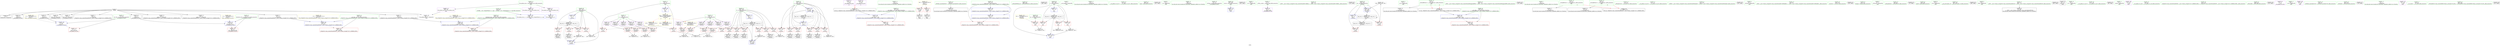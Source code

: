 digraph "SVFG" {
	label="SVFG";

	Node0x55e6a14220f0 [shape=record,color=grey,label="{NodeID: 0\nNullPtr}"];
	Node0x55e6a14220f0 -> Node0x55e6a143b3e0[style=solid];
	Node0x55e6a14220f0 -> Node0x55e6a143b4e0[style=solid];
	Node0x55e6a14220f0 -> Node0x55e6a143b5b0[style=solid];
	Node0x55e6a14220f0 -> Node0x55e6a143b680[style=solid];
	Node0x55e6a14220f0 -> Node0x55e6a143b750[style=solid];
	Node0x55e6a14220f0 -> Node0x55e6a143b820[style=solid];
	Node0x55e6a14220f0 -> Node0x55e6a143b8f0[style=solid];
	Node0x55e6a14220f0 -> Node0x55e6a143b9c0[style=solid];
	Node0x55e6a14220f0 -> Node0x55e6a143ba90[style=solid];
	Node0x55e6a14220f0 -> Node0x55e6a143bb60[style=solid];
	Node0x55e6a14220f0 -> Node0x55e6a143bc30[style=solid];
	Node0x55e6a14220f0 -> Node0x55e6a14412a0[style=solid];
	Node0x55e6a1448230 [shape=record,color=grey,label="{NodeID: 263\n223 = cmp(221, 222, )\n}"];
	Node0x55e6a1439cf0 [shape=record,color=purple,label="{NodeID: 97\n174\<--21\n\<--.str.5\n__cxx_global_var_init.4\n|{<s0>14}}"];
	Node0x55e6a1439cf0:s0 -> Node0x55e6a1460410[style=solid,color=red];
	Node0x55e6a1437390 [shape=record,color=green,label="{NodeID: 14\n143\<--1\n\<--dummyObj\nCan only get source location for instruction, argument, global var or function.}"];
	Node0x55e6a1452cf0 [shape=record,color=yellow,style=double,label="{NodeID: 277\n30V_1 = ENCHI(MR_30V_0)\npts\{1 \}\nFun[main]}"];
	Node0x55e6a1452cf0 -> Node0x55e6a143ef20[style=dashed];
	Node0x55e6a1452cf0 -> Node0x55e6a143eff0[style=dashed];
	Node0x55e6a1439830 [shape=record,color=purple,label="{NodeID: 111\n364\<--40\nllvm.global_ctors_0\<--llvm.global_ctors\nGlob }"];
	Node0x55e6a1439830 -> Node0x55e6a14410a0[style=solid];
	Node0x55e6a1438190 [shape=record,color=green,label="{NodeID: 28\n54\<--60\n_ZNSt8ios_base4InitD1Ev\<--_ZNSt8ios_base4InitD1Ev_field_insensitive\n}"];
	Node0x55e6a1438190 -> Node0x55e6a143c0d0[style=solid];
	Node0x55e6a143f670 [shape=record,color=red,label="{NodeID: 125\n194\<--181\n\<--i\n_Z5solvev\n}"];
	Node0x55e6a143f670 -> Node0x55e6a1447f30[style=solid];
	Node0x55e6a1438ea0 [shape=record,color=green,label="{NodeID: 42\n134\<--135\nnrvo\<--nrvo_field_insensitive\n_ZStplIcSt11char_traitsIcESaIcEENSt7__cxx1112basic_stringIT_T0_T1_EERKS8_PKS5_\n}"];
	Node0x55e6a1438ea0 -> Node0x55e6a143f400[style=solid];
	Node0x55e6a1438ea0 -> Node0x55e6a14416e0[style=solid];
	Node0x55e6a1438ea0 -> Node0x55e6a14417b0[style=solid];
	Node0x55e6a14401d0 [shape=record,color=red,label="{NodeID: 139\n229\<--187\n\<--j\n_Z5solvev\n}"];
	Node0x55e6a14401d0 -> Node0x55e6a143c540[style=solid];
	Node0x55e6a143ab70 [shape=record,color=green,label="{NodeID: 56\n286\<--287\n_ZNSolsEPFRSoS_E\<--_ZNSolsEPFRSoS_E_field_insensitive\n}"];
	Node0x55e6a145f890 [shape=record,color=black,label="{NodeID: 319\n189 = PHI()\n}"];
	Node0x55e6a1440d30 [shape=record,color=red,label="{NodeID: 153\n325\<--307\n\<--i\nmain\n}"];
	Node0x55e6a1440d30 -> Node0x55e6a1447c30[style=solid];
	Node0x55e6a143b820 [shape=record,color=black,label="{NodeID: 70\n100\<--3\nlpad.val1\<--dummyVal\n__cxx_global_var_init.1\n}"];
	Node0x55e6a1446eb0 [shape=record,color=grey,label="{NodeID: 250\n208 = Binary(207, 209, )\n}"];
	Node0x55e6a1446eb0 -> Node0x55e6a1441af0[style=solid];
	Node0x55e6a1441950 [shape=record,color=blue,label="{NodeID: 167\n138\<--159\nehselector.slot\<--\n_ZStplIcSt11char_traitsIcESaIcEENSt7__cxx1112basic_stringIT_T0_T1_EERKS8_PKS5_\n}"];
	Node0x55e6a1441950 -> Node0x55e6a143f5a0[style=dashed];
	Node0x55e6a143c470 [shape=record,color=black,label="{NodeID: 84\n226\<--225\nidxprom12\<--\n_Z5solvev\n}"];
	Node0x55e6a1430e10 [shape=record,color=green,label="{NodeID: 1\n7\<--1\n__dso_handle\<--dummyObj\nGlob }"];
	Node0x55e6a144f650 [shape=record,color=black,label="{NodeID: 264\nMR_18V_3 = PHI(MR_18V_4, MR_18V_2, )\npts\{182 \}\n}"];
	Node0x55e6a144f650 -> Node0x55e6a143f670[style=dashed];
	Node0x55e6a144f650 -> Node0x55e6a143f740[style=dashed];
	Node0x55e6a144f650 -> Node0x55e6a143f810[style=dashed];
	Node0x55e6a144f650 -> Node0x55e6a143f8e0[style=dashed];
	Node0x55e6a144f650 -> Node0x55e6a1441af0[style=dashed];
	Node0x55e6a1439dc0 [shape=record,color=purple,label="{NodeID: 98\n200\<--26\narrayidx\<--a\n_Z5solvev\n}"];
	Node0x55e6a1437490 [shape=record,color=green,label="{NodeID: 15\n153\<--1\n\<--dummyObj\nCan only get source location for instruction, argument, global var or function.}"];
	Node0x55e6a1439900 [shape=record,color=purple,label="{NodeID: 112\n365\<--40\nllvm.global_ctors_1\<--llvm.global_ctors\nGlob }"];
	Node0x55e6a1439900 -> Node0x55e6a14411a0[style=solid];
	Node0x55e6a1438290 [shape=record,color=green,label="{NodeID: 29\n67\<--68\n__cxx_global_var_init.1\<--__cxx_global_var_init.1_field_insensitive\n}"];
	Node0x55e6a143f740 [shape=record,color=red,label="{NodeID: 126\n198\<--181\n\<--i\n_Z5solvev\n}"];
	Node0x55e6a143f740 -> Node0x55e6a143c2d0[style=solid];
	Node0x55e6a1438f70 [shape=record,color=green,label="{NodeID: 43\n136\<--137\nexn.slot\<--exn.slot_field_insensitive\n_ZStplIcSt11char_traitsIcESaIcEENSt7__cxx1112basic_stringIT_T0_T1_EERKS8_PKS5_\n}"];
	Node0x55e6a1438f70 -> Node0x55e6a143f4d0[style=solid];
	Node0x55e6a1438f70 -> Node0x55e6a1441880[style=solid];
	Node0x55e6a14402a0 [shape=record,color=red,label="{NodeID: 140\n239\<--187\n\<--j\n_Z5solvev\n}"];
	Node0x55e6a14402a0 -> Node0x55e6a143c6e0[style=solid];
	Node0x55e6a143ac70 [shape=record,color=green,label="{NodeID: 57\n300\<--301\nmain\<--main_field_insensitive\n}"];
	Node0x55e6a145f990 [shape=record,color=black,label="{NodeID: 320\n201 = PHI()\n}"];
	Node0x55e6a1440e00 [shape=record,color=red,label="{NodeID: 154\n329\<--307\n\<--i\nmain\n}"];
	Node0x55e6a1440e00 -> Node0x55e6a1447030[style=solid];
	Node0x55e6a143b8f0 [shape=record,color=black,label="{NodeID: 71\n156\<--3\n\<--dummyVal\n_ZStplIcSt11char_traitsIcESaIcEENSt7__cxx1112basic_stringIT_T0_T1_EERKS8_PKS5_\n}"];
	Node0x55e6a1447030 [shape=record,color=grey,label="{NodeID: 251\n330 = Binary(329, 209, )\n}"];
	Node0x55e6a1441a20 [shape=record,color=blue,label="{NodeID: 168\n181\<--24\ni\<--\n_Z5solvev\n}"];
	Node0x55e6a1441a20 -> Node0x55e6a144f650[style=dashed];
	Node0x55e6a143c540 [shape=record,color=black,label="{NodeID: 85\n230\<--229\nidxprom14\<--\n_Z5solvev\n}"];
	Node0x55e6a1422180 [shape=record,color=green,label="{NodeID: 2\n11\<--1\n.str\<--dummyObj\nGlob }"];
	Node0x55e6a1439e90 [shape=record,color=purple,label="{NodeID: 99\n227\<--26\narrayidx13\<--a\n_Z5solvev\n}"];
	Node0x55e6a1439e90 -> Node0x55e6a14405e0[style=solid];
	Node0x55e6a1437590 [shape=record,color=green,label="{NodeID: 16\n209\<--1\n\<--dummyObj\nCan only get source location for instruction, argument, global var or function.}"];
	Node0x55e6a1452ee0 [shape=record,color=yellow,style=double,label="{NodeID: 279\n34V_1 = ENCHI(MR_34V_0)\npts\{306 \}\nFun[main]}"];
	Node0x55e6a1452ee0 -> Node0x55e6a1440c60[style=dashed];
	Node0x55e6a1439a00 [shape=record,color=purple,label="{NodeID: 113\n366\<--40\nllvm.global_ctors_2\<--llvm.global_ctors\nGlob }"];
	Node0x55e6a1439a00 -> Node0x55e6a14412a0[style=solid];
	Node0x55e6a1438390 [shape=record,color=green,label="{NodeID: 30\n70\<--71\nref.tmp\<--ref.tmp_field_insensitive\n__cxx_global_var_init.1\n}"];
	Node0x55e6a143f810 [shape=record,color=red,label="{NodeID: 127\n202\<--181\n\<--i\n_Z5solvev\n}"];
	Node0x55e6a143f810 -> Node0x55e6a143c3a0[style=solid];
	Node0x55e6a1439040 [shape=record,color=green,label="{NodeID: 44\n138\<--139\nehselector.slot\<--ehselector.slot_field_insensitive\n_ZStplIcSt11char_traitsIcESaIcEENSt7__cxx1112basic_stringIT_T0_T1_EERKS8_PKS5_\n}"];
	Node0x55e6a1439040 -> Node0x55e6a143f5a0[style=solid];
	Node0x55e6a1439040 -> Node0x55e6a1441950[style=solid];
	Node0x55e6a1440370 [shape=record,color=red,label="{NodeID: 141\n249\<--187\n\<--j\n_Z5solvev\n}"];
	Node0x55e6a1440370 -> Node0x55e6a143c880[style=solid];
	Node0x55e6a143ad70 [shape=record,color=green,label="{NodeID: 58\n303\<--304\nretval\<--retval_field_insensitive\nmain\n}"];
	Node0x55e6a143ad70 -> Node0x55e6a14420a0[style=solid];
	Node0x55e6a145faf0 [shape=record,color=black,label="{NodeID: 321\n205 = PHI()\n}"];
	Node0x55e6a1440ed0 [shape=record,color=red,label="{NodeID: 155\n337\<--307\n\<--i\nmain\n}"];
	Node0x55e6a1440ed0 -> Node0x55e6a14471b0[style=solid];
	Node0x55e6a143b9c0 [shape=record,color=black,label="{NodeID: 72\n157\<--3\n\<--dummyVal\n_ZStplIcSt11char_traitsIcESaIcEENSt7__cxx1112basic_stringIT_T0_T1_EERKS8_PKS5_\n}"];
	Node0x55e6a143b9c0 -> Node0x55e6a1441880[style=solid];
	Node0x55e6a14471b0 [shape=record,color=grey,label="{NodeID: 252\n338 = Binary(337, 209, )\n}"];
	Node0x55e6a14471b0 -> Node0x55e6a1442240[style=solid];
	Node0x55e6a1441af0 [shape=record,color=blue,label="{NodeID: 169\n181\<--208\ni\<--inc\n_Z5solvev\n}"];
	Node0x55e6a1441af0 -> Node0x55e6a144f650[style=dashed];
	Node0x55e6a143c610 [shape=record,color=black,label="{NodeID: 86\n236\<--235\nidxprom17\<--\n_Z5solvev\n}"];
	Node0x55e6a1422210 [shape=record,color=green,label="{NodeID: 3\n16\<--1\n.str.3\<--dummyObj\nGlob }"];
	Node0x55e6a1450050 [shape=record,color=black,label="{NodeID: 266\nMR_36V_3 = PHI(MR_36V_4, MR_36V_2, )\npts\{308 \}\n}"];
	Node0x55e6a1450050 -> Node0x55e6a1440d30[style=dashed];
	Node0x55e6a1450050 -> Node0x55e6a1440e00[style=dashed];
	Node0x55e6a1450050 -> Node0x55e6a1440ed0[style=dashed];
	Node0x55e6a1450050 -> Node0x55e6a1442240[style=dashed];
	Node0x55e6a1439f60 [shape=record,color=purple,label="{NodeID: 100\n231\<--26\narrayidx15\<--a\n_Z5solvev\n}"];
	Node0x55e6a1439f60 -> Node0x55e6a14406b0[style=solid];
	Node0x55e6a1437690 [shape=record,color=green,label="{NodeID: 17\n4\<--6\n_ZStL8__ioinit\<--_ZStL8__ioinit_field_insensitive\nGlob }"];
	Node0x55e6a1437690 -> Node0x55e6a143cc90[style=solid];
	Node0x55e6a1439b00 [shape=record,color=red,label="{NodeID: 114\n195\<--23\n\<--n\n_Z5solvev\n}"];
	Node0x55e6a1439b00 -> Node0x55e6a1447f30[style=solid];
	Node0x55e6a1438460 [shape=record,color=green,label="{NodeID: 31\n72\<--73\nexn.slot\<--exn.slot_field_insensitive\n__cxx_global_var_init.1\n}"];
	Node0x55e6a1438460 -> Node0x55e6a143f0c0[style=solid];
	Node0x55e6a1438460 -> Node0x55e6a14413a0[style=solid];
	Node0x55e6a143f8e0 [shape=record,color=red,label="{NodeID: 128\n207\<--181\n\<--i\n_Z5solvev\n}"];
	Node0x55e6a143f8e0 -> Node0x55e6a1446eb0[style=solid];
	Node0x55e6a1439110 [shape=record,color=green,label="{NodeID: 45\n146\<--147\n_ZNSt7__cxx1112basic_stringIcSt11char_traitsIcESaIcEEC1ERKS4_\<--_ZNSt7__cxx1112basic_stringIcSt11char_traitsIcESaIcEEC1ERKS4__field_insensitive\n}"];
	Node0x55e6a1440440 [shape=record,color=red,label="{NodeID: 142\n259\<--187\n\<--j\n_Z5solvev\n}"];
	Node0x55e6a1440440 -> Node0x55e6a143ca20[style=solid];
	Node0x55e6a143ae40 [shape=record,color=green,label="{NodeID: 59\n305\<--306\ntst\<--tst_field_insensitive\nmain\n}"];
	Node0x55e6a143ae40 -> Node0x55e6a1440c60[style=solid];
	Node0x55e6a145fbc0 [shape=record,color=black,label="{NodeID: 322\n310 = PHI()\n}"];
	Node0x55e6a1440fa0 [shape=record,color=blue,label="{NodeID: 156\n23\<--24\nn\<--\nGlob }"];
	Node0x55e6a1440fa0 -> Node0x55e6a14530a0[style=dashed];
	Node0x55e6a143ba90 [shape=record,color=black,label="{NodeID: 73\n159\<--3\n\<--dummyVal\n_ZStplIcSt11char_traitsIcESaIcEENSt7__cxx1112basic_stringIT_T0_T1_EERKS8_PKS5_\n}"];
	Node0x55e6a143ba90 -> Node0x55e6a1441950[style=solid];
	Node0x55e6a1447330 [shape=record,color=grey,label="{NodeID: 253\n266 = Binary(265, 209, )\n}"];
	Node0x55e6a1447330 -> Node0x55e6a1441e30[style=solid];
	Node0x55e6a1441bc0 [shape=record,color=blue,label="{NodeID: 170\n183\<--24\nres\<--\n_Z5solvev\n}"];
	Node0x55e6a1441bc0 -> Node0x55e6a1450550[style=dashed];
	Node0x55e6a143c6e0 [shape=record,color=black,label="{NodeID: 87\n240\<--239\nidxprom19\<--\n_Z5solvev\n}"];
	Node0x55e6a14365f0 [shape=record,color=green,label="{NodeID: 4\n21\<--1\n.str.5\<--dummyObj\nGlob }"];
	Node0x55e6a1450550 [shape=record,color=black,label="{NodeID: 267\nMR_20V_3 = PHI(MR_20V_4, MR_20V_2, )\npts\{184 \}\n}"];
	Node0x55e6a1450550 -> Node0x55e6a143fa80[style=dashed];
	Node0x55e6a1450550 -> Node0x55e6a1451450[style=dashed];
	Node0x55e6a143a030 [shape=record,color=purple,label="{NodeID: 101\n247\<--26\narrayidx23\<--a\n_Z5solvev\n}"];
	Node0x55e6a143a030 -> Node0x55e6a1440920[style=solid];
	Node0x55e6a1437790 [shape=record,color=green,label="{NodeID: 18\n8\<--10\n_ZL4taskB5cxx11\<--_ZL4taskB5cxx11_field_insensitive\nGlob |{|<s1>8|<s2>14}}"];
	Node0x55e6a1437790 -> Node0x55e6a143bd00[style=solid];
	Node0x55e6a1437790:s1 -> Node0x55e6a14602c0[style=solid,color=red];
	Node0x55e6a1437790:s2 -> Node0x55e6a14602c0[style=solid,color=red];
	Node0x55e6a14530a0 [shape=record,color=yellow,style=double,label="{NodeID: 281\n38V_1 = ENCHI(MR_38V_0)\npts\{25 270000 290000 \}\nFun[main]|{<s0>27|<s1>27|<s2>27}}"];
	Node0x55e6a14530a0:s0 -> Node0x55e6a14533d0[style=dashed,color=red];
	Node0x55e6a14530a0:s1 -> Node0x55e6a1453860[style=dashed,color=red];
	Node0x55e6a14530a0:s2 -> Node0x55e6a1453940[style=dashed,color=red];
	Node0x55e6a143ee50 [shape=record,color=red,label="{NodeID: 115\n216\<--23\n\<--n\n_Z5solvev\n}"];
	Node0x55e6a143ee50 -> Node0x55e6a14480b0[style=solid];
	Node0x55e6a1438530 [shape=record,color=green,label="{NodeID: 32\n74\<--75\nehselector.slot\<--ehselector.slot_field_insensitive\n__cxx_global_var_init.1\n}"];
	Node0x55e6a1438530 -> Node0x55e6a143f190[style=solid];
	Node0x55e6a1438530 -> Node0x55e6a1441470[style=solid];
	Node0x55e6a143f9b0 [shape=record,color=red,label="{NodeID: 129\n265\<--183\n\<--res\n_Z5solvev\n}"];
	Node0x55e6a143f9b0 -> Node0x55e6a1447330[style=solid];
	Node0x55e6a1439210 [shape=record,color=green,label="{NodeID: 46\n150\<--151\n_ZNSt7__cxx1112basic_stringIcSt11char_traitsIcESaIcEE6appendEPKc\<--_ZNSt7__cxx1112basic_stringIcSt11char_traitsIcESaIcEE6appendEPKc_field_insensitive\n}"];
	Node0x55e6a1440510 [shape=record,color=red,label="{NodeID: 143\n270\<--187\n\<--j\n_Z5solvev\n}"];
	Node0x55e6a1440510 -> Node0x55e6a14474b0[style=solid];
	Node0x55e6a143af10 [shape=record,color=green,label="{NodeID: 60\n307\<--308\ni\<--i_field_insensitive\nmain\n}"];
	Node0x55e6a143af10 -> Node0x55e6a1440d30[style=solid];
	Node0x55e6a143af10 -> Node0x55e6a1440e00[style=solid];
	Node0x55e6a143af10 -> Node0x55e6a1440ed0[style=solid];
	Node0x55e6a143af10 -> Node0x55e6a1442170[style=solid];
	Node0x55e6a143af10 -> Node0x55e6a1442240[style=solid];
	Node0x55e6a145fcf0 [shape=record,color=black,label="{NodeID: 323\n318 = PHI()\n}"];
	Node0x55e6a14410a0 [shape=record,color=blue,label="{NodeID: 157\n364\<--41\nllvm.global_ctors_0\<--\nGlob }"];
	Node0x55e6a143bb60 [shape=record,color=black,label="{NodeID: 74\n168\<--3\nlpad.val\<--dummyVal\n_ZStplIcSt11char_traitsIcESaIcEENSt7__cxx1112basic_stringIT_T0_T1_EERKS8_PKS5_\n}"];
	Node0x55e6a14474b0 [shape=record,color=grey,label="{NodeID: 254\n271 = Binary(270, 209, )\n}"];
	Node0x55e6a14474b0 -> Node0x55e6a1441f00[style=solid];
	Node0x55e6a1441c90 [shape=record,color=blue,label="{NodeID: 171\n185\<--24\ni5\<--\n_Z5solvev\n}"];
	Node0x55e6a1441c90 -> Node0x55e6a1450a50[style=dashed];
	Node0x55e6a143c7b0 [shape=record,color=black,label="{NodeID: 88\n246\<--245\nidxprom22\<--\n_Z5solvev\n}"];
	Node0x55e6a1436680 [shape=record,color=green,label="{NodeID: 5\n24\<--1\n\<--dummyObj\nCan only get source location for instruction, argument, global var or function.}"];
	Node0x55e6a1450a50 [shape=record,color=black,label="{NodeID: 268\nMR_22V_3 = PHI(MR_22V_4, MR_22V_2, )\npts\{186 \}\n}"];
	Node0x55e6a1450a50 -> Node0x55e6a143fb50[style=dashed];
	Node0x55e6a1450a50 -> Node0x55e6a143fc20[style=dashed];
	Node0x55e6a1450a50 -> Node0x55e6a143fcf0[style=dashed];
	Node0x55e6a1450a50 -> Node0x55e6a143fdc0[style=dashed];
	Node0x55e6a1450a50 -> Node0x55e6a143fe90[style=dashed];
	Node0x55e6a1450a50 -> Node0x55e6a143ff60[style=dashed];
	Node0x55e6a1450a50 -> Node0x55e6a1440030[style=dashed];
	Node0x55e6a1450a50 -> Node0x55e6a1441fd0[style=dashed];
	Node0x55e6a143a100 [shape=record,color=purple,label="{NodeID: 102\n251\<--26\narrayidx25\<--a\n_Z5solvev\n}"];
	Node0x55e6a143a100 -> Node0x55e6a14409f0[style=solid];
	Node0x55e6a1437890 [shape=record,color=green,label="{NodeID: 19\n13\<--15\n_ZL3inpB5cxx11\<--_ZL3inpB5cxx11_field_insensitive\nGlob |{|<s1>8}}"];
	Node0x55e6a1437890 -> Node0x55e6a143be00[style=solid];
	Node0x55e6a1437890:s1 -> Node0x55e6a145fec0[style=solid,color=red];
	Node0x55e6a14531e0 [shape=record,color=yellow,style=double,label="{NodeID: 282\n2V_1 = ENCHI(MR_2V_0)\npts\{73 \}\nFun[__cxx_global_var_init.1]}"];
	Node0x55e6a14531e0 -> Node0x55e6a14413a0[style=dashed];
	Node0x55e6a143ef20 [shape=record,color=red,label="{NodeID: 116\n313\<--34\n\<--stdin\nmain\n}"];
	Node0x55e6a143ef20 -> Node0x55e6a143caf0[style=solid];
	Node0x55e6a1438600 [shape=record,color=green,label="{NodeID: 33\n77\<--78\n_ZNSaIcEC1Ev\<--_ZNSaIcEC1Ev_field_insensitive\n}"];
	Node0x55e6a143fa80 [shape=record,color=red,label="{NodeID: 130\n279\<--183\n\<--res\n_Z5solvev\n}"];
	Node0x55e6a1439310 [shape=record,color=green,label="{NodeID: 47\n171\<--172\n__cxx_global_var_init.4\<--__cxx_global_var_init.4_field_insensitive\n}"];
	Node0x55e6a14405e0 [shape=record,color=red,label="{NodeID: 144\n228\<--227\n\<--arrayidx13\n_Z5solvev\n}"];
	Node0x55e6a14405e0 -> Node0x55e6a14477b0[style=solid];
	Node0x55e6a143afe0 [shape=record,color=green,label="{NodeID: 61\n311\<--312\n_ZNKSt7__cxx1112basic_stringIcSt11char_traitsIcESaIcEE4dataEv\<--_ZNKSt7__cxx1112basic_stringIcSt11char_traitsIcESaIcEE4dataEv_field_insensitive\n}"];
	Node0x55e6a145fdf0 [shape=record,color=black,label="{NodeID: 324\n332 = PHI()\n}"];
	Node0x55e6a14411a0 [shape=record,color=blue,label="{NodeID: 158\n365\<--42\nllvm.global_ctors_1\<--_GLOBAL__sub_I_SergeyFedorov_0_1.cpp\nGlob }"];
	Node0x55e6a143bc30 [shape=record,color=black,label="{NodeID: 75\n169\<--3\nlpad.val1\<--dummyVal\n_ZStplIcSt11char_traitsIcESaIcEENSt7__cxx1112basic_stringIT_T0_T1_EERKS8_PKS5_\n}"];
	Node0x55e6a1447630 [shape=record,color=grey,label="{NodeID: 255\n276 = Binary(275, 209, )\n}"];
	Node0x55e6a1447630 -> Node0x55e6a1441fd0[style=solid];
	Node0x55e6a1441d60 [shape=record,color=blue,label="{NodeID: 172\n187\<--24\nj\<--\n_Z5solvev\n}"];
	Node0x55e6a1441d60 -> Node0x55e6a1440100[style=dashed];
	Node0x55e6a1441d60 -> Node0x55e6a14401d0[style=dashed];
	Node0x55e6a1441d60 -> Node0x55e6a14402a0[style=dashed];
	Node0x55e6a1441d60 -> Node0x55e6a1440370[style=dashed];
	Node0x55e6a1441d60 -> Node0x55e6a1440440[style=dashed];
	Node0x55e6a1441d60 -> Node0x55e6a1440510[style=dashed];
	Node0x55e6a1441d60 -> Node0x55e6a1441f00[style=dashed];
	Node0x55e6a1441d60 -> Node0x55e6a1450f50[style=dashed];
	Node0x55e6a143c880 [shape=record,color=black,label="{NodeID: 89\n250\<--249\nidxprom24\<--\n_Z5solvev\n}"];
	Node0x55e6a1436ee0 [shape=record,color=green,label="{NodeID: 6\n30\<--1\n_ZSt3cin\<--dummyObj\nGlob }"];
	Node0x55e6a1450f50 [shape=record,color=black,label="{NodeID: 269\nMR_24V_2 = PHI(MR_24V_4, MR_24V_1, )\npts\{188 \}\n}"];
	Node0x55e6a1450f50 -> Node0x55e6a1441d60[style=dashed];
	Node0x55e6a143a1d0 [shape=record,color=purple,label="{NodeID: 103\n204\<--28\narrayidx3\<--b\n_Z5solvev\n}"];
	Node0x55e6a1437990 [shape=record,color=green,label="{NodeID: 20\n18\<--20\n_ZL3oupB5cxx11\<--_ZL3oupB5cxx11_field_insensitive\nGlob |{|<s1>14}}"];
	Node0x55e6a1437990 -> Node0x55e6a143bf00[style=solid];
	Node0x55e6a1437990:s1 -> Node0x55e6a145fec0[style=solid,color=red];
	Node0x55e6a14532f0 [shape=record,color=yellow,style=double,label="{NodeID: 283\n4V_1 = ENCHI(MR_4V_0)\npts\{75 \}\nFun[__cxx_global_var_init.1]}"];
	Node0x55e6a14532f0 -> Node0x55e6a1441470[style=dashed];
	Node0x55e6a143eff0 [shape=record,color=red,label="{NodeID: 117\n319\<--37\n\<--stdout\nmain\n}"];
	Node0x55e6a143eff0 -> Node0x55e6a143cbc0[style=solid];
	Node0x55e6a1438700 [shape=record,color=green,label="{NodeID: 34\n81\<--82\n_ZNSt7__cxx1112basic_stringIcSt11char_traitsIcESaIcEEC1EPKcRKS3_\<--_ZNSt7__cxx1112basic_stringIcSt11char_traitsIcESaIcEEC1EPKcRKS3__field_insensitive\n}"];
	Node0x55e6a143fb50 [shape=record,color=red,label="{NodeID: 131\n215\<--185\n\<--i5\n_Z5solvev\n}"];
	Node0x55e6a143fb50 -> Node0x55e6a14480b0[style=solid];
	Node0x55e6a143a430 [shape=record,color=green,label="{NodeID: 48\n178\<--179\n_Z5solvev\<--_Z5solvev_field_insensitive\n}"];
	Node0x55e6a145e210 [shape=record,color=black,label="{NodeID: 311\n149 = PHI()\n}"];
	Node0x55e6a14406b0 [shape=record,color=red,label="{NodeID: 145\n232\<--231\n\<--arrayidx15\n_Z5solvev\n}"];
	Node0x55e6a14406b0 -> Node0x55e6a14477b0[style=solid];
	Node0x55e6a143b0e0 [shape=record,color=green,label="{NodeID: 62\n316\<--317\nfreopen\<--freopen_field_insensitive\n}"];
	Node0x55e6a145fec0 [shape=record,color=black,label="{NodeID: 325\n127 = PHI(13, 18, )\n0th arg _ZStplIcSt11char_traitsIcESaIcEENSt7__cxx1112basic_stringIT_T0_T1_EERKS8_PKS5_ }"];
	Node0x55e6a14412a0 [shape=record,color=blue, style = dotted,label="{NodeID: 159\n366\<--3\nllvm.global_ctors_2\<--dummyVal\nGlob }"];
	Node0x55e6a143bd00 [shape=record,color=black,label="{NodeID: 76\n9\<--8\n\<--_ZL4taskB5cxx11\nCan only get source location for instruction, argument, global var or function.}"];
	Node0x55e6a14477b0 [shape=record,color=grey,label="{NodeID: 256\n233 = cmp(228, 232, )\n}"];
	Node0x55e6a1441e30 [shape=record,color=blue,label="{NodeID: 173\n183\<--266\nres\<--inc33\n_Z5solvev\n}"];
	Node0x55e6a1441e30 -> Node0x55e6a1451450[style=dashed];
	Node0x55e6a143c950 [shape=record,color=black,label="{NodeID: 90\n256\<--255\nidxprom28\<--\n_Z5solvev\n}"];
	Node0x55e6a1436f70 [shape=record,color=green,label="{NodeID: 7\n31\<--1\n_ZSt4cout\<--dummyObj\nGlob }"];
	Node0x55e6a1451450 [shape=record,color=black,label="{NodeID: 270\nMR_20V_4 = PHI(MR_20V_6, MR_20V_3, )\npts\{184 \}\n}"];
	Node0x55e6a1451450 -> Node0x55e6a143f9b0[style=dashed];
	Node0x55e6a1451450 -> Node0x55e6a1441e30[style=dashed];
	Node0x55e6a1451450 -> Node0x55e6a1450550[style=dashed];
	Node0x55e6a1451450 -> Node0x55e6a1451450[style=dashed];
	Node0x55e6a143a2a0 [shape=record,color=purple,label="{NodeID: 104\n237\<--28\narrayidx18\<--b\n_Z5solvev\n}"];
	Node0x55e6a143a2a0 -> Node0x55e6a1440780[style=solid];
	Node0x55e6a1437a90 [shape=record,color=green,label="{NodeID: 21\n23\<--25\nn\<--n_field_insensitive\nGlob }"];
	Node0x55e6a1437a90 -> Node0x55e6a1439b00[style=solid];
	Node0x55e6a1437a90 -> Node0x55e6a143ee50[style=solid];
	Node0x55e6a1437a90 -> Node0x55e6a1440fa0[style=solid];
	Node0x55e6a14533d0 [shape=record,color=yellow,style=double,label="{NodeID: 284\n16V_1 = ENCHI(MR_16V_0)\npts\{25 \}\nFun[_Z5solvev]}"];
	Node0x55e6a14533d0 -> Node0x55e6a1439b00[style=dashed];
	Node0x55e6a14533d0 -> Node0x55e6a143ee50[style=dashed];
	Node0x55e6a143f0c0 [shape=record,color=red,label="{NodeID: 118\n97\<--72\nexn\<--exn.slot\n__cxx_global_var_init.1\n}"];
	Node0x55e6a1438800 [shape=record,color=green,label="{NodeID: 35\n84\<--85\n_ZNSaIcED1Ev\<--_ZNSaIcED1Ev_field_insensitive\n}"];
	Node0x55e6a143fc20 [shape=record,color=red,label="{NodeID: 132\n222\<--185\n\<--i5\n_Z5solvev\n}"];
	Node0x55e6a143fc20 -> Node0x55e6a1448230[style=solid];
	Node0x55e6a143a530 [shape=record,color=green,label="{NodeID: 49\n181\<--182\ni\<--i_field_insensitive\n_Z5solvev\n}"];
	Node0x55e6a143a530 -> Node0x55e6a143f670[style=solid];
	Node0x55e6a143a530 -> Node0x55e6a143f740[style=solid];
	Node0x55e6a143a530 -> Node0x55e6a143f810[style=solid];
	Node0x55e6a143a530 -> Node0x55e6a143f8e0[style=solid];
	Node0x55e6a143a530 -> Node0x55e6a1441a20[style=solid];
	Node0x55e6a143a530 -> Node0x55e6a1441af0[style=solid];
	Node0x55e6a145df30 [shape=record,color=black,label="{NodeID: 312\n52 = PHI()\n}"];
	Node0x55e6a1440780 [shape=record,color=red,label="{NodeID: 146\n238\<--237\n\<--arrayidx18\n_Z5solvev\n}"];
	Node0x55e6a1440780 -> Node0x55e6a1447930[style=solid];
	Node0x55e6a143b1e0 [shape=record,color=green,label="{NodeID: 63\n333\<--334\nprintf\<--printf_field_insensitive\n}"];
	Node0x55e6a14602c0 [shape=record,color=black,label="{NodeID: 326\n128 = PHI(8, 8, )\n1st arg _ZStplIcSt11char_traitsIcESaIcEENSt7__cxx1112basic_stringIT_T0_T1_EERKS8_PKS5_ }"];
	Node0x55e6a14602c0 -> Node0x55e6a1441540[style=solid];
	Node0x55e6a14413a0 [shape=record,color=blue,label="{NodeID: 160\n72\<--91\nexn.slot\<--\n__cxx_global_var_init.1\n}"];
	Node0x55e6a14413a0 -> Node0x55e6a143f0c0[style=dashed];
	Node0x55e6a143be00 [shape=record,color=black,label="{NodeID: 77\n14\<--13\n\<--_ZL3inpB5cxx11\nCan only get source location for instruction, argument, global var or function.}"];
	Node0x55e6a1447930 [shape=record,color=grey,label="{NodeID: 257\n243 = cmp(238, 242, )\n}"];
	Node0x55e6a1441f00 [shape=record,color=blue,label="{NodeID: 174\n187\<--271\nj\<--inc35\n_Z5solvev\n}"];
	Node0x55e6a1441f00 -> Node0x55e6a1440100[style=dashed];
	Node0x55e6a1441f00 -> Node0x55e6a14401d0[style=dashed];
	Node0x55e6a1441f00 -> Node0x55e6a14402a0[style=dashed];
	Node0x55e6a1441f00 -> Node0x55e6a1440370[style=dashed];
	Node0x55e6a1441f00 -> Node0x55e6a1440440[style=dashed];
	Node0x55e6a1441f00 -> Node0x55e6a1440510[style=dashed];
	Node0x55e6a1441f00 -> Node0x55e6a1441f00[style=dashed];
	Node0x55e6a1441f00 -> Node0x55e6a1450f50[style=dashed];
	Node0x55e6a143ca20 [shape=record,color=black,label="{NodeID: 91\n260\<--259\nidxprom30\<--\n_Z5solvev\n}"];
	Node0x55e6a1437000 [shape=record,color=green,label="{NodeID: 8\n32\<--1\n.str.6\<--dummyObj\nGlob }"];
	Node0x55e6a143a370 [shape=record,color=purple,label="{NodeID: 105\n241\<--28\narrayidx20\<--b\n_Z5solvev\n}"];
	Node0x55e6a143a370 -> Node0x55e6a1440850[style=solid];
	Node0x55e6a1437b90 [shape=record,color=green,label="{NodeID: 22\n26\<--27\na\<--a_field_insensitive\nGlob }"];
	Node0x55e6a1437b90 -> Node0x55e6a1439dc0[style=solid];
	Node0x55e6a1437b90 -> Node0x55e6a1439e90[style=solid];
	Node0x55e6a1437b90 -> Node0x55e6a1439f60[style=solid];
	Node0x55e6a1437b90 -> Node0x55e6a143a030[style=solid];
	Node0x55e6a1437b90 -> Node0x55e6a143a100[style=solid];
	Node0x55e6a143f190 [shape=record,color=red,label="{NodeID: 119\n98\<--74\nsel\<--ehselector.slot\n__cxx_global_var_init.1\n}"];
	Node0x55e6a1438900 [shape=record,color=green,label="{NodeID: 36\n108\<--109\n__gxx_personality_v0\<--__gxx_personality_v0_field_insensitive\n}"];
	Node0x55e6a143fcf0 [shape=record,color=red,label="{NodeID: 133\n225\<--185\n\<--i5\n_Z5solvev\n}"];
	Node0x55e6a143fcf0 -> Node0x55e6a143c470[style=solid];
	Node0x55e6a143a600 [shape=record,color=green,label="{NodeID: 50\n183\<--184\nres\<--res_field_insensitive\n_Z5solvev\n}"];
	Node0x55e6a143a600 -> Node0x55e6a143f9b0[style=solid];
	Node0x55e6a143a600 -> Node0x55e6a143fa80[style=solid];
	Node0x55e6a143a600 -> Node0x55e6a1441bc0[style=solid];
	Node0x55e6a143a600 -> Node0x55e6a1441e30[style=solid];
	Node0x55e6a145f250 [shape=record,color=black,label="{NodeID: 313\n280 = PHI()\n}"];
	Node0x55e6a1440850 [shape=record,color=red,label="{NodeID: 147\n242\<--241\n\<--arrayidx20\n_Z5solvev\n}"];
	Node0x55e6a1440850 -> Node0x55e6a1447930[style=solid];
	Node0x55e6a143b2e0 [shape=record,color=green,label="{NodeID: 64\n42\<--357\n_GLOBAL__sub_I_SergeyFedorov_0_1.cpp\<--_GLOBAL__sub_I_SergeyFedorov_0_1.cpp_field_insensitive\n}"];
	Node0x55e6a143b2e0 -> Node0x55e6a14411a0[style=solid];
	Node0x55e6a1460410 [shape=record,color=black,label="{NodeID: 327\n129 = PHI(120, 174, )\n2nd arg _ZStplIcSt11char_traitsIcESaIcEENSt7__cxx1112basic_stringIT_T0_T1_EERKS8_PKS5_ }"];
	Node0x55e6a1460410 -> Node0x55e6a1441610[style=solid];
	Node0x55e6a1441470 [shape=record,color=blue,label="{NodeID: 161\n74\<--93\nehselector.slot\<--\n__cxx_global_var_init.1\n}"];
	Node0x55e6a1441470 -> Node0x55e6a143f190[style=dashed];
	Node0x55e6a143bf00 [shape=record,color=black,label="{NodeID: 78\n19\<--18\n\<--_ZL3oupB5cxx11\nCan only get source location for instruction, argument, global var or function.}"];
	Node0x55e6a1447ab0 [shape=record,color=grey,label="{NodeID: 258\n253 = cmp(248, 252, )\n}"];
	Node0x55e6a1441fd0 [shape=record,color=blue,label="{NodeID: 175\n185\<--276\ni5\<--inc38\n_Z5solvev\n}"];
	Node0x55e6a1441fd0 -> Node0x55e6a1450a50[style=dashed];
	Node0x55e6a143caf0 [shape=record,color=black,label="{NodeID: 92\n315\<--313\ncall1\<--\nmain\n}"];
	Node0x55e6a1437090 [shape=record,color=green,label="{NodeID: 9\n34\<--1\nstdin\<--dummyObj\nGlob }"];
	Node0x55e6a1439420 [shape=record,color=purple,label="{NodeID: 106\n257\<--28\narrayidx29\<--b\n_Z5solvev\n}"];
	Node0x55e6a1439420 -> Node0x55e6a1440ac0[style=solid];
	Node0x55e6a1437c90 [shape=record,color=green,label="{NodeID: 23\n28\<--29\nb\<--b_field_insensitive\nGlob }"];
	Node0x55e6a1437c90 -> Node0x55e6a143a1d0[style=solid];
	Node0x55e6a1437c90 -> Node0x55e6a143a2a0[style=solid];
	Node0x55e6a1437c90 -> Node0x55e6a143a370[style=solid];
	Node0x55e6a1437c90 -> Node0x55e6a1439420[style=solid];
	Node0x55e6a1437c90 -> Node0x55e6a14394f0[style=solid];
	Node0x55e6a143f260 [shape=record,color=red,label="{NodeID: 120\n144\<--130\n\<--__lhs.addr\n_ZStplIcSt11char_traitsIcESaIcEENSt7__cxx1112basic_stringIT_T0_T1_EERKS8_PKS5_\n}"];
	Node0x55e6a1438a00 [shape=record,color=green,label="{NodeID: 37\n88\<--114\n_ZNSt7__cxx1112basic_stringIcSt11char_traitsIcESaIcEED1Ev\<--_ZNSt7__cxx1112basic_stringIcSt11char_traitsIcESaIcEED1Ev_field_insensitive\n}"];
	Node0x55e6a1438a00 -> Node0x55e6a143c1d0[style=solid];
	Node0x55e6a143fdc0 [shape=record,color=red,label="{NodeID: 134\n235\<--185\n\<--i5\n_Z5solvev\n}"];
	Node0x55e6a143fdc0 -> Node0x55e6a143c610[style=solid];
	Node0x55e6a143a6d0 [shape=record,color=green,label="{NodeID: 51\n185\<--186\ni5\<--i5_field_insensitive\n_Z5solvev\n}"];
	Node0x55e6a143a6d0 -> Node0x55e6a143fb50[style=solid];
	Node0x55e6a143a6d0 -> Node0x55e6a143fc20[style=solid];
	Node0x55e6a143a6d0 -> Node0x55e6a143fcf0[style=solid];
	Node0x55e6a143a6d0 -> Node0x55e6a143fdc0[style=solid];
	Node0x55e6a143a6d0 -> Node0x55e6a143fe90[style=solid];
	Node0x55e6a143a6d0 -> Node0x55e6a143ff60[style=solid];
	Node0x55e6a143a6d0 -> Node0x55e6a1440030[style=solid];
	Node0x55e6a143a6d0 -> Node0x55e6a1441c90[style=solid];
	Node0x55e6a143a6d0 -> Node0x55e6a1441fd0[style=solid];
	Node0x55e6a145f3b0 [shape=record,color=black,label="{NodeID: 314\n283 = PHI()\n}"];
	Node0x55e6a1440920 [shape=record,color=red,label="{NodeID: 148\n248\<--247\n\<--arrayidx23\n_Z5solvev\n}"];
	Node0x55e6a1440920 -> Node0x55e6a1447ab0[style=solid];
	Node0x55e6a143b3e0 [shape=record,color=black,label="{NodeID: 65\n2\<--3\ndummyVal\<--dummyVal\n}"];
	Node0x55e6a1441540 [shape=record,color=blue,label="{NodeID: 162\n130\<--128\n__lhs.addr\<--__lhs\n_ZStplIcSt11char_traitsIcESaIcEENSt7__cxx1112basic_stringIT_T0_T1_EERKS8_PKS5_\n}"];
	Node0x55e6a1441540 -> Node0x55e6a143f260[style=dashed];
	Node0x55e6a143c000 [shape=record,color=black,label="{NodeID: 79\n302\<--24\nmain_ret\<--\nmain\n}"];
	Node0x55e6a1447c30 [shape=record,color=grey,label="{NodeID: 259\n327 = cmp(325, 326, )\n}"];
	Node0x55e6a14420a0 [shape=record,color=blue,label="{NodeID: 176\n303\<--24\nretval\<--\nmain\n}"];
	Node0x55e6a143cbc0 [shape=record,color=black,label="{NodeID: 93\n321\<--319\ncall3\<--\nmain\n}"];
	Node0x55e6a1437120 [shape=record,color=green,label="{NodeID: 10\n35\<--1\n.str.7\<--dummyObj\nGlob }"];
	Node0x55e6a14394f0 [shape=record,color=purple,label="{NodeID: 107\n261\<--28\narrayidx31\<--b\n_Z5solvev\n}"];
	Node0x55e6a14394f0 -> Node0x55e6a1440b90[style=solid];
	Node0x55e6a1437d90 [shape=record,color=green,label="{NodeID: 24\n40\<--44\nllvm.global_ctors\<--llvm.global_ctors_field_insensitive\nGlob }"];
	Node0x55e6a1437d90 -> Node0x55e6a1439830[style=solid];
	Node0x55e6a1437d90 -> Node0x55e6a1439900[style=solid];
	Node0x55e6a1437d90 -> Node0x55e6a1439a00[style=solid];
	Node0x55e6a143f330 [shape=record,color=red,label="{NodeID: 121\n148\<--132\n\<--__rhs.addr\n_ZStplIcSt11char_traitsIcESaIcEENSt7__cxx1112basic_stringIT_T0_T1_EERKS8_PKS5_\n}"];
	Node0x55e6a1438b00 [shape=record,color=green,label="{NodeID: 38\n117\<--118\n__cxx_global_var_init.2\<--__cxx_global_var_init.2_field_insensitive\n}"];
	Node0x55e6a143fe90 [shape=record,color=red,label="{NodeID: 135\n245\<--185\n\<--i5\n_Z5solvev\n}"];
	Node0x55e6a143fe90 -> Node0x55e6a143c7b0[style=solid];
	Node0x55e6a143a7a0 [shape=record,color=green,label="{NodeID: 52\n187\<--188\nj\<--j_field_insensitive\n_Z5solvev\n}"];
	Node0x55e6a143a7a0 -> Node0x55e6a1440100[style=solid];
	Node0x55e6a143a7a0 -> Node0x55e6a14401d0[style=solid];
	Node0x55e6a143a7a0 -> Node0x55e6a14402a0[style=solid];
	Node0x55e6a143a7a0 -> Node0x55e6a1440370[style=solid];
	Node0x55e6a143a7a0 -> Node0x55e6a1440440[style=solid];
	Node0x55e6a143a7a0 -> Node0x55e6a1440510[style=solid];
	Node0x55e6a143a7a0 -> Node0x55e6a1441d60[style=solid];
	Node0x55e6a143a7a0 -> Node0x55e6a1441f00[style=solid];
	Node0x55e6a145f4f0 [shape=record,color=black,label="{NodeID: 315\n86 = PHI()\n}"];
	Node0x55e6a14409f0 [shape=record,color=red,label="{NodeID: 149\n252\<--251\n\<--arrayidx25\n_Z5solvev\n}"];
	Node0x55e6a14409f0 -> Node0x55e6a1447ab0[style=solid];
	Node0x55e6a143b4e0 [shape=record,color=black,label="{NodeID: 66\n90\<--3\n\<--dummyVal\n__cxx_global_var_init.1\n}"];
	Node0x55e6a1441610 [shape=record,color=blue,label="{NodeID: 163\n132\<--129\n__rhs.addr\<--__rhs\n_ZStplIcSt11char_traitsIcESaIcEENSt7__cxx1112basic_stringIT_T0_T1_EERKS8_PKS5_\n}"];
	Node0x55e6a1441610 -> Node0x55e6a143f330[style=dashed];
	Node0x55e6a143c0d0 [shape=record,color=black,label="{NodeID: 80\n53\<--54\n\<--_ZNSt8ios_base4InitD1Ev\nCan only get source location for instruction, argument, global var or function.}"];
	Node0x55e6a1447db0 [shape=record,color=grey,label="{NodeID: 260\n263 = cmp(258, 262, )\n}"];
	Node0x55e6a1442170 [shape=record,color=blue,label="{NodeID: 177\n307\<--24\ni\<--\nmain\n}"];
	Node0x55e6a1442170 -> Node0x55e6a1450050[style=dashed];
	Node0x55e6a143cc90 [shape=record,color=purple,label="{NodeID: 94\n51\<--4\n\<--_ZStL8__ioinit\n__cxx_global_var_init\n}"];
	Node0x55e6a14371b0 [shape=record,color=green,label="{NodeID: 11\n37\<--1\nstdout\<--dummyObj\nGlob }"];
	Node0x55e6a14395c0 [shape=record,color=purple,label="{NodeID: 108\n314\<--32\n\<--.str.6\nmain\n}"];
	Node0x55e6a1437e90 [shape=record,color=green,label="{NodeID: 25\n45\<--46\n__cxx_global_var_init\<--__cxx_global_var_init_field_insensitive\n}"];
	Node0x55e6a143f400 [shape=record,color=red,label="{NodeID: 122\n154\<--134\nnrvo.val\<--nrvo\n_ZStplIcSt11char_traitsIcESaIcEENSt7__cxx1112basic_stringIT_T0_T1_EERKS8_PKS5_\n}"];
	Node0x55e6a1438c00 [shape=record,color=green,label="{NodeID: 39\n122\<--123\n_ZStplIcSt11char_traitsIcESaIcEENSt7__cxx1112basic_stringIT_T0_T1_EERKS8_PKS5_\<--_ZStplIcSt11char_traitsIcESaIcEENSt7__cxx1112basic_stringIT_T0_T1_EERKS8_PKS5__field_insensitive\n}"];
	Node0x55e6a143ff60 [shape=record,color=red,label="{NodeID: 136\n255\<--185\n\<--i5\n_Z5solvev\n}"];
	Node0x55e6a143ff60 -> Node0x55e6a143c950[style=solid];
	Node0x55e6a143a870 [shape=record,color=green,label="{NodeID: 53\n190\<--191\n_ZNSirsERi\<--_ZNSirsERi_field_insensitive\n}"];
	Node0x55e6a145f5c0 [shape=record,color=black,label="{NodeID: 316\n124 = PHI()\n}"];
	Node0x55e6a1440ac0 [shape=record,color=red,label="{NodeID: 150\n258\<--257\n\<--arrayidx29\n_Z5solvev\n}"];
	Node0x55e6a1440ac0 -> Node0x55e6a1447db0[style=solid];
	Node0x55e6a143b5b0 [shape=record,color=black,label="{NodeID: 67\n91\<--3\n\<--dummyVal\n__cxx_global_var_init.1\n}"];
	Node0x55e6a143b5b0 -> Node0x55e6a14413a0[style=solid];
	Node0x55e6a14416e0 [shape=record,color=blue,label="{NodeID: 164\n134\<--143\nnrvo\<--\n_ZStplIcSt11char_traitsIcESaIcEENSt7__cxx1112basic_stringIT_T0_T1_EERKS8_PKS5_\n}"];
	Node0x55e6a14416e0 -> Node0x55e6a14417b0[style=dashed];
	Node0x55e6a143c1d0 [shape=record,color=black,label="{NodeID: 81\n87\<--88\n\<--_ZNSt7__cxx1112basic_stringIcSt11char_traitsIcESaIcEED1Ev\nCan only get source location for instruction, argument, global var or function.}"];
	Node0x55e6a1447f30 [shape=record,color=grey,label="{NodeID: 261\n196 = cmp(194, 195, )\n}"];
	Node0x55e6a1442240 [shape=record,color=blue,label="{NodeID: 178\n307\<--338\ni\<--inc\nmain\n}"];
	Node0x55e6a1442240 -> Node0x55e6a1450050[style=dashed];
	Node0x55e6a143cd60 [shape=record,color=purple,label="{NodeID: 95\n79\<--11\n\<--.str\n__cxx_global_var_init.1\n}"];
	Node0x55e6a1437240 [shape=record,color=green,label="{NodeID: 12\n38\<--1\n.str.8\<--dummyObj\nGlob }"];
	Node0x55e6a1452b30 [shape=record,color=yellow,style=double,label="{NodeID: 275\n12V_1 = ENCHI(MR_12V_0)\npts\{137 \}\nFun[_ZStplIcSt11char_traitsIcESaIcEENSt7__cxx1112basic_stringIT_T0_T1_EERKS8_PKS5_]}"];
	Node0x55e6a1452b30 -> Node0x55e6a1441880[style=dashed];
	Node0x55e6a1439690 [shape=record,color=purple,label="{NodeID: 109\n320\<--35\n\<--.str.7\nmain\n}"];
	Node0x55e6a1437f90 [shape=record,color=green,label="{NodeID: 26\n49\<--50\n_ZNSt8ios_base4InitC1Ev\<--_ZNSt8ios_base4InitC1Ev_field_insensitive\n}"];
	Node0x55e6a1453860 [shape=record,color=yellow,style=double,label="{NodeID: 289\n26V_1 = ENCHI(MR_26V_0)\npts\{270000 \}\nFun[_Z5solvev]}"];
	Node0x55e6a1453860 -> Node0x55e6a14405e0[style=dashed];
	Node0x55e6a1453860 -> Node0x55e6a14406b0[style=dashed];
	Node0x55e6a1453860 -> Node0x55e6a1440920[style=dashed];
	Node0x55e6a1453860 -> Node0x55e6a14409f0[style=dashed];
	Node0x55e6a143f4d0 [shape=record,color=red,label="{NodeID: 123\n166\<--136\nexn\<--exn.slot\n_ZStplIcSt11char_traitsIcESaIcEENSt7__cxx1112basic_stringIT_T0_T1_EERKS8_PKS5_\n}"];
	Node0x55e6a1438d00 [shape=record,color=green,label="{NodeID: 40\n130\<--131\n__lhs.addr\<--__lhs.addr_field_insensitive\n_ZStplIcSt11char_traitsIcESaIcEENSt7__cxx1112basic_stringIT_T0_T1_EERKS8_PKS5_\n}"];
	Node0x55e6a1438d00 -> Node0x55e6a143f260[style=solid];
	Node0x55e6a1438d00 -> Node0x55e6a1441540[style=solid];
	Node0x55e6a1440030 [shape=record,color=red,label="{NodeID: 137\n275\<--185\n\<--i5\n_Z5solvev\n}"];
	Node0x55e6a1440030 -> Node0x55e6a1447630[style=solid];
	Node0x55e6a143a970 [shape=record,color=green,label="{NodeID: 54\n281\<--282\n_ZNSolsEi\<--_ZNSolsEi_field_insensitive\n}"];
	Node0x55e6a145f690 [shape=record,color=black,label="{NodeID: 317\n176 = PHI()\n}"];
	Node0x55e6a1440b90 [shape=record,color=red,label="{NodeID: 151\n262\<--261\n\<--arrayidx31\n_Z5solvev\n}"];
	Node0x55e6a1440b90 -> Node0x55e6a1447db0[style=solid];
	Node0x55e6a143b680 [shape=record,color=black,label="{NodeID: 68\n93\<--3\n\<--dummyVal\n__cxx_global_var_init.1\n}"];
	Node0x55e6a143b680 -> Node0x55e6a1441470[style=solid];
	Node0x55e6a14417b0 [shape=record,color=blue,label="{NodeID: 165\n134\<--153\nnrvo\<--\n_ZStplIcSt11char_traitsIcESaIcEENSt7__cxx1112basic_stringIT_T0_T1_EERKS8_PKS5_\n}"];
	Node0x55e6a14417b0 -> Node0x55e6a143f400[style=dashed];
	Node0x55e6a143c2d0 [shape=record,color=black,label="{NodeID: 82\n199\<--198\nidxprom\<--\n_Z5solvev\n}"];
	Node0x55e6a14480b0 [shape=record,color=grey,label="{NodeID: 262\n217 = cmp(215, 216, )\n}"];
	Node0x55e6a1439c20 [shape=record,color=purple,label="{NodeID: 96\n120\<--16\n\<--.str.3\n__cxx_global_var_init.2\n|{<s0>8}}"];
	Node0x55e6a1439c20:s0 -> Node0x55e6a1460410[style=solid,color=red];
	Node0x55e6a14372d0 [shape=record,color=green,label="{NodeID: 13\n41\<--1\n\<--dummyObj\nCan only get source location for instruction, argument, global var or function.}"];
	Node0x55e6a1452c10 [shape=record,color=yellow,style=double,label="{NodeID: 276\n14V_1 = ENCHI(MR_14V_0)\npts\{139 \}\nFun[_ZStplIcSt11char_traitsIcESaIcEENSt7__cxx1112basic_stringIT_T0_T1_EERKS8_PKS5_]}"];
	Node0x55e6a1452c10 -> Node0x55e6a1441950[style=dashed];
	Node0x55e6a1439760 [shape=record,color=purple,label="{NodeID: 110\n331\<--38\n\<--.str.8\nmain\n}"];
	Node0x55e6a1438090 [shape=record,color=green,label="{NodeID: 27\n55\<--56\n__cxa_atexit\<--__cxa_atexit_field_insensitive\n}"];
	Node0x55e6a1453940 [shape=record,color=yellow,style=double,label="{NodeID: 290\n28V_1 = ENCHI(MR_28V_0)\npts\{290000 \}\nFun[_Z5solvev]}"];
	Node0x55e6a1453940 -> Node0x55e6a1440780[style=dashed];
	Node0x55e6a1453940 -> Node0x55e6a1440850[style=dashed];
	Node0x55e6a1453940 -> Node0x55e6a1440ac0[style=dashed];
	Node0x55e6a1453940 -> Node0x55e6a1440b90[style=dashed];
	Node0x55e6a143f5a0 [shape=record,color=red,label="{NodeID: 124\n167\<--138\nsel\<--ehselector.slot\n_ZStplIcSt11char_traitsIcESaIcEENSt7__cxx1112basic_stringIT_T0_T1_EERKS8_PKS5_\n}"];
	Node0x55e6a1438dd0 [shape=record,color=green,label="{NodeID: 41\n132\<--133\n__rhs.addr\<--__rhs.addr_field_insensitive\n_ZStplIcSt11char_traitsIcESaIcEENSt7__cxx1112basic_stringIT_T0_T1_EERKS8_PKS5_\n}"];
	Node0x55e6a1438dd0 -> Node0x55e6a143f330[style=solid];
	Node0x55e6a1438dd0 -> Node0x55e6a1441610[style=solid];
	Node0x55e6a1440100 [shape=record,color=red,label="{NodeID: 138\n221\<--187\n\<--j\n_Z5solvev\n}"];
	Node0x55e6a1440100 -> Node0x55e6a1448230[style=solid];
	Node0x55e6a143aa70 [shape=record,color=green,label="{NodeID: 55\n284\<--285\n_ZSt4endlIcSt11char_traitsIcEERSt13basic_ostreamIT_T0_ES6_\<--_ZSt4endlIcSt11char_traitsIcEERSt13basic_ostreamIT_T0_ES6__field_insensitive\n}"];
	Node0x55e6a145f790 [shape=record,color=black,label="{NodeID: 318\n322 = PHI()\n}"];
	Node0x55e6a1440c60 [shape=record,color=red,label="{NodeID: 152\n326\<--305\n\<--tst\nmain\n}"];
	Node0x55e6a1440c60 -> Node0x55e6a1447c30[style=solid];
	Node0x55e6a143b750 [shape=record,color=black,label="{NodeID: 69\n99\<--3\nlpad.val\<--dummyVal\n__cxx_global_var_init.1\n}"];
	Node0x55e6a1441880 [shape=record,color=blue,label="{NodeID: 166\n136\<--157\nexn.slot\<--\n_ZStplIcSt11char_traitsIcESaIcEENSt7__cxx1112basic_stringIT_T0_T1_EERKS8_PKS5_\n}"];
	Node0x55e6a1441880 -> Node0x55e6a143f4d0[style=dashed];
	Node0x55e6a143c3a0 [shape=record,color=black,label="{NodeID: 83\n203\<--202\nidxprom2\<--\n_Z5solvev\n}"];
}
